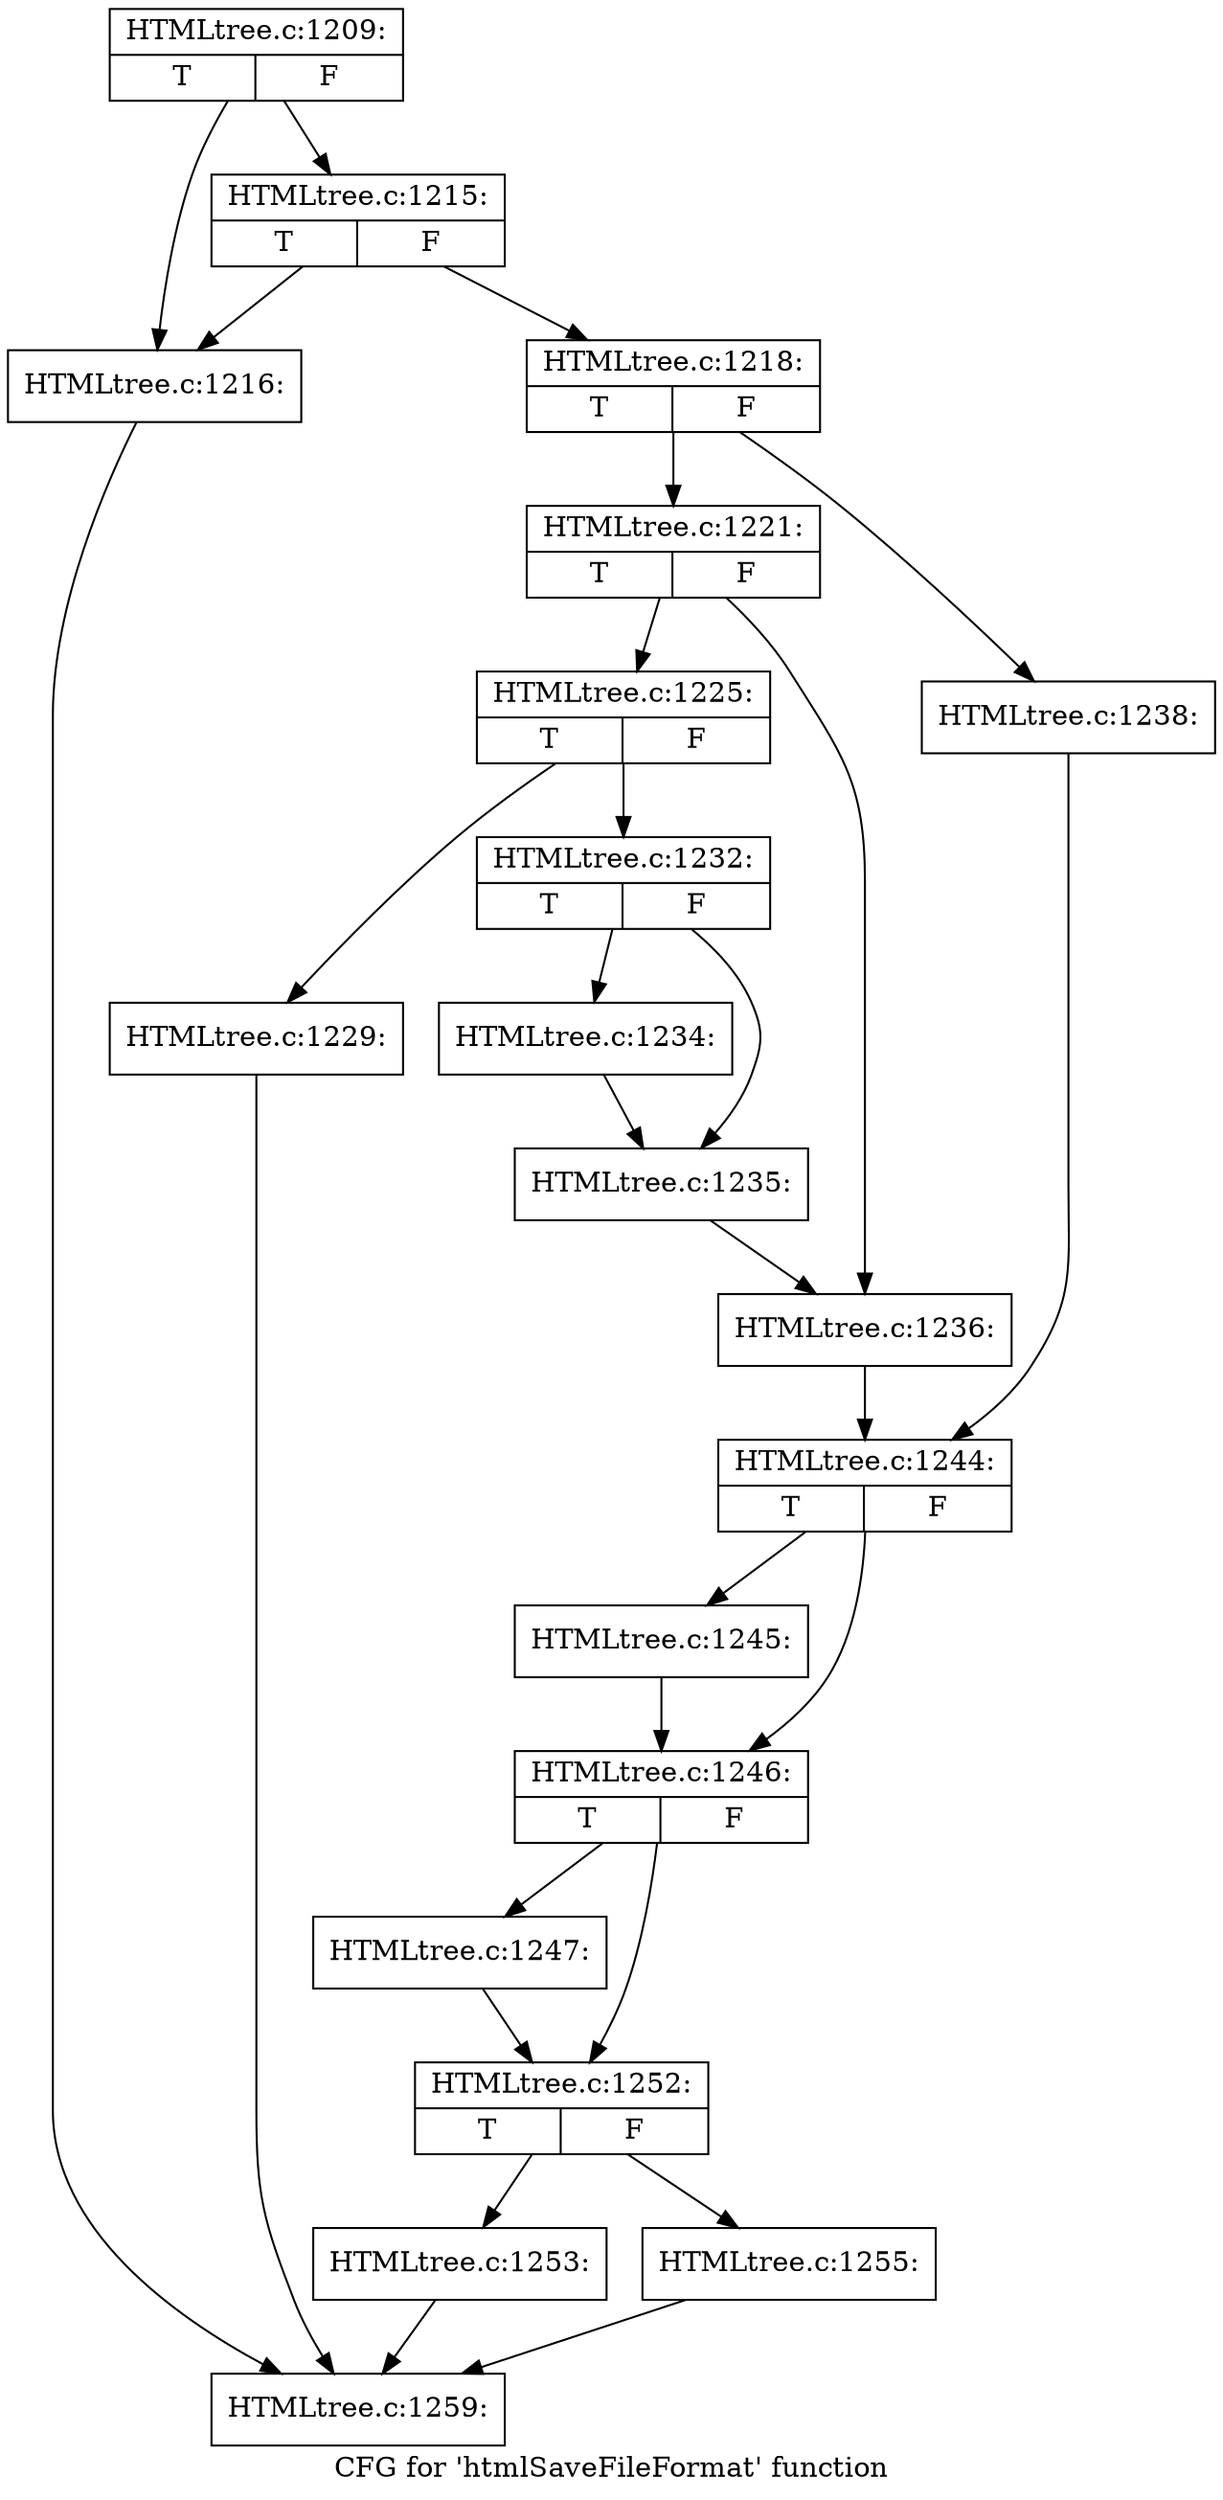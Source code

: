 digraph "CFG for 'htmlSaveFileFormat' function" {
	label="CFG for 'htmlSaveFileFormat' function";

	Node0x43af550 [shape=record,label="{HTMLtree.c:1209:|{<s0>T|<s1>F}}"];
	Node0x43af550 -> Node0x43b8340;
	Node0x43af550 -> Node0x43b83e0;
	Node0x43b83e0 [shape=record,label="{HTMLtree.c:1215:|{<s0>T|<s1>F}}"];
	Node0x43b83e0 -> Node0x43b8340;
	Node0x43b83e0 -> Node0x43b8390;
	Node0x43b8340 [shape=record,label="{HTMLtree.c:1216:}"];
	Node0x43b8340 -> Node0x43b6d20;
	Node0x43b8390 [shape=record,label="{HTMLtree.c:1218:|{<s0>T|<s1>F}}"];
	Node0x43b8390 -> Node0x43b8ba0;
	Node0x43b8390 -> Node0x43b8c40;
	Node0x43b8ba0 [shape=record,label="{HTMLtree.c:1221:|{<s0>T|<s1>F}}"];
	Node0x43b8ba0 -> Node0x43b94a0;
	Node0x43b8ba0 -> Node0x43b94f0;
	Node0x43b94a0 [shape=record,label="{HTMLtree.c:1225:|{<s0>T|<s1>F}}"];
	Node0x43b94a0 -> Node0x43b9a40;
	Node0x43b94a0 -> Node0x43b9a90;
	Node0x43b9a40 [shape=record,label="{HTMLtree.c:1229:}"];
	Node0x43b9a40 -> Node0x43b6d20;
	Node0x43b9a90 [shape=record,label="{HTMLtree.c:1232:|{<s0>T|<s1>F}}"];
	Node0x43b9a90 -> Node0x43ba320;
	Node0x43b9a90 -> Node0x43ba370;
	Node0x43ba320 [shape=record,label="{HTMLtree.c:1234:}"];
	Node0x43ba320 -> Node0x43ba370;
	Node0x43ba370 [shape=record,label="{HTMLtree.c:1235:}"];
	Node0x43ba370 -> Node0x43b94f0;
	Node0x43b94f0 [shape=record,label="{HTMLtree.c:1236:}"];
	Node0x43b94f0 -> Node0x43b8bf0;
	Node0x43b8c40 [shape=record,label="{HTMLtree.c:1238:}"];
	Node0x43b8c40 -> Node0x43b8bf0;
	Node0x43b8bf0 [shape=record,label="{HTMLtree.c:1244:|{<s0>T|<s1>F}}"];
	Node0x43b8bf0 -> Node0x43bb100;
	Node0x43b8bf0 -> Node0x43bb150;
	Node0x43bb100 [shape=record,label="{HTMLtree.c:1245:}"];
	Node0x43bb100 -> Node0x43bb150;
	Node0x43bb150 [shape=record,label="{HTMLtree.c:1246:|{<s0>T|<s1>F}}"];
	Node0x43bb150 -> Node0x43bb6a0;
	Node0x43bb150 -> Node0x43bb6f0;
	Node0x43bb6a0 [shape=record,label="{HTMLtree.c:1247:}"];
	Node0x43bb6a0 -> Node0x43bb6f0;
	Node0x43bb6f0 [shape=record,label="{HTMLtree.c:1252:|{<s0>T|<s1>F}}"];
	Node0x43bb6f0 -> Node0x43bbf60;
	Node0x43bb6f0 -> Node0x43bbfb0;
	Node0x43bbf60 [shape=record,label="{HTMLtree.c:1253:}"];
	Node0x43bbf60 -> Node0x43b6d20;
	Node0x43bbfb0 [shape=record,label="{HTMLtree.c:1255:}"];
	Node0x43bbfb0 -> Node0x43b6d20;
	Node0x43b6d20 [shape=record,label="{HTMLtree.c:1259:}"];
}
